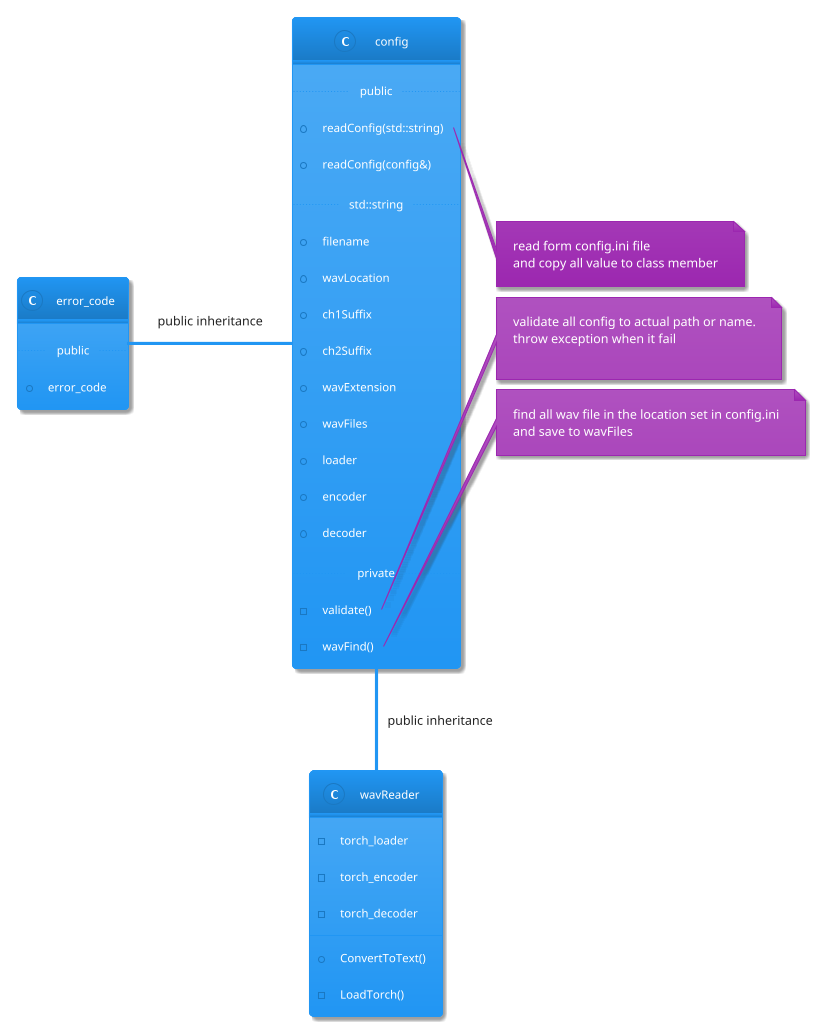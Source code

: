 @startuml wav2text class
!theme materia

    class config{
        .. public ..
        + readConfig(std::string)
        + readConfig(config&)
        .. std::string ..
        + filename
        + wavLocation
        + ch1Suffix
        + ch2Suffix
        + wavExtension
        + wavFiles
        + loader
        + encoder
        + decoder
        .. private ..
        - validate()
        - wavFind()
    }

    note right of config::readConfig(std::string)
        read form config.ini file
        and copy all value to class member
    end note

    note right of config::validate()
        validate all config to actual path or name.
        throw exception when it fail

    end note

    note right of config::wavFind()
        find all wav file in the location set in config.ini
        and save to wavFiles
    end note


    class error_code{
        .. public ..
        + error_code
    }

    error_code - config : public inheritance

    class wavReader {
        + ConvertToText()
        - LoadTorch()
        - torch_loader
        - torch_encoder
        - torch_decoder
    }

    config -- wavReader : public inheritance

@enduml